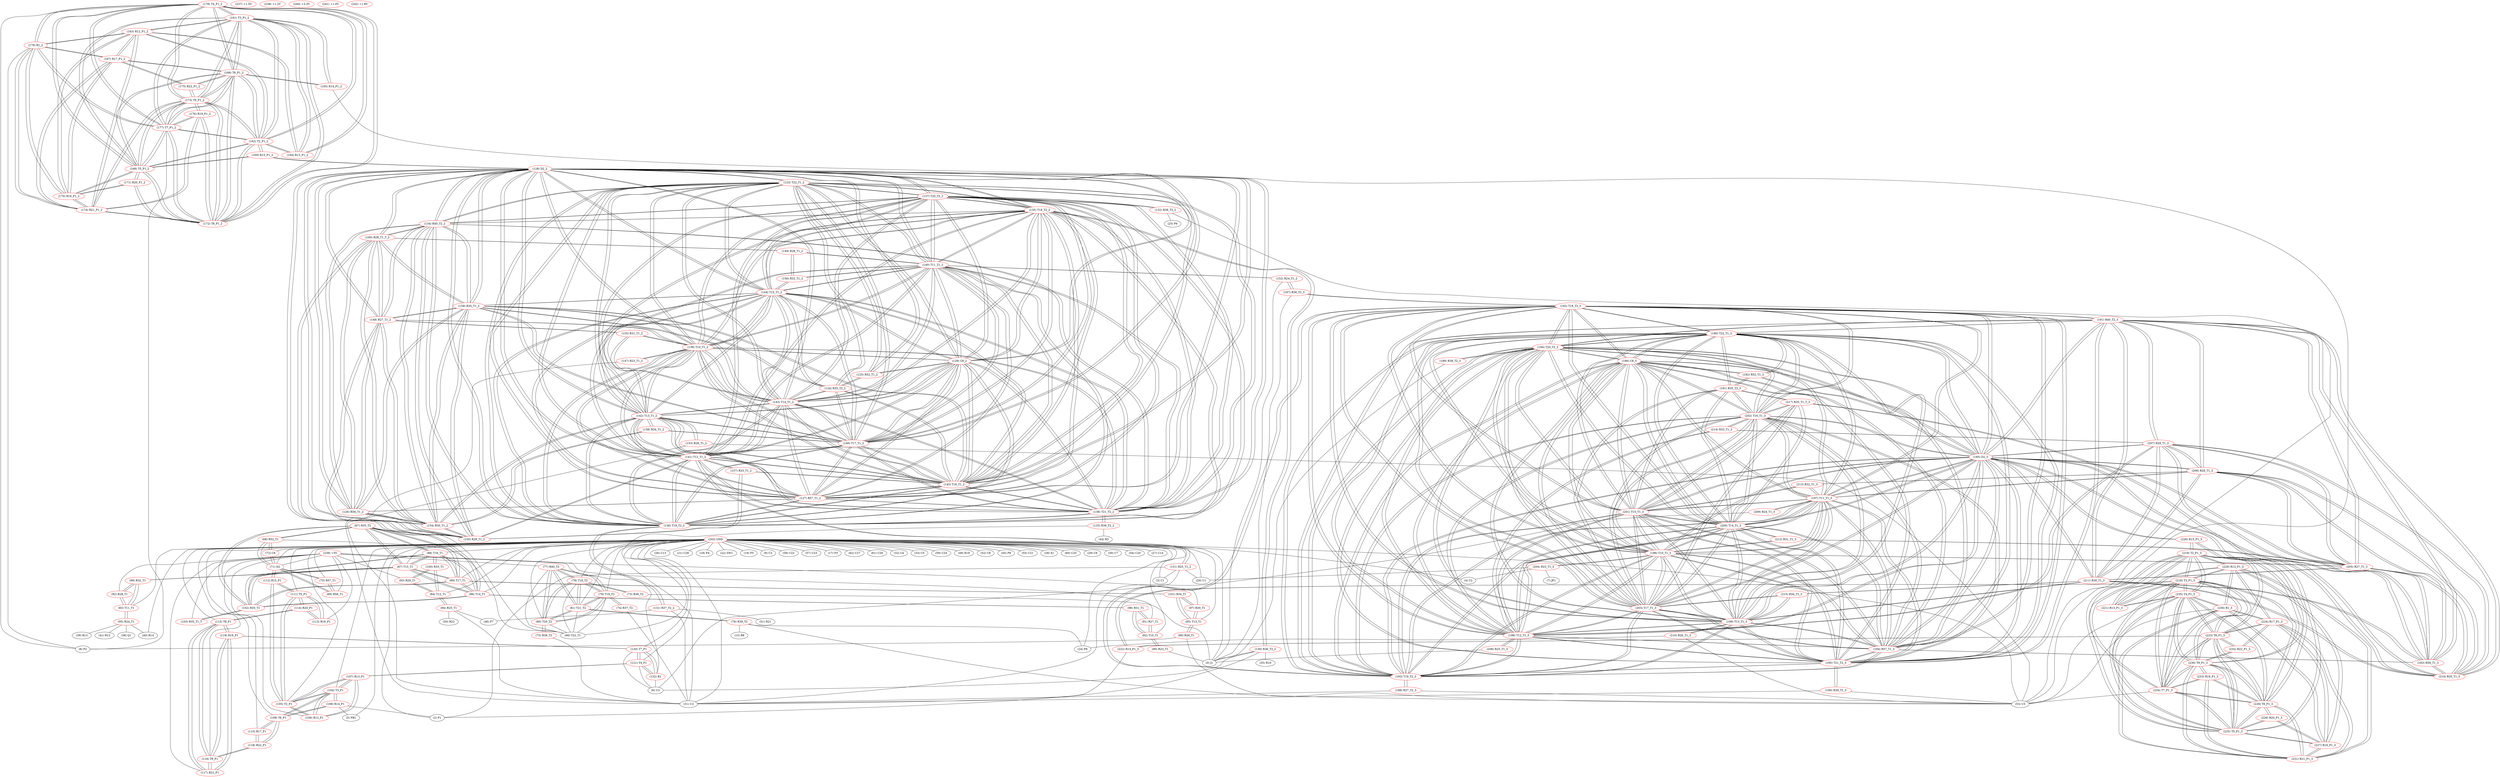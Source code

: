 graph {
	67 [label="(67) R35_T2" color=red]
	88 [label="(88) T16_T1"]
	87 [label="(87) T15_T1"]
	102 [label="(102) R35_T1"]
	86 [label="(86) T14_T1"]
	89 [label="(89) T17_T1"]
	68 [label="(68) R52_T1"]
	66 [label="(66) T22_T1"]
	68 [label="(68) R52_T1" color=red]
	71 [label="(71) D2"]
	72 [label="(72) C8"]
	67 [label="(67) R35_T2"]
	66 [label="(66) T22_T1"]
	69 [label="(69) R58_T1" color=red]
	70 [label="(70) R57_T1"]
	71 [label="(71) D2"]
	70 [label="(70) R57_T1" color=red]
	69 [label="(69) R58_T1"]
	71 [label="(71) D2"]
	71 [label="(71) D2" color=red]
	68 [label="(68) R52_T1"]
	72 [label="(72) C8"]
	69 [label="(69) R58_T1"]
	70 [label="(70) R57_T1"]
	112 [label="(112) R15_P1"]
	72 [label="(72) C8" color=red]
	71 [label="(71) D2"]
	68 [label="(68) R52_T1"]
	73 [label="(73) R36_T2" color=red]
	0 [label="(0) J1"]
	78 [label="(78) T18_T2"]
	74 [label="(74) R37_T2" color=red]
	31 [label="(31) U2"]
	79 [label="(79) T19_T2"]
	75 [label="(75) R38_T2" color=red]
	31 [label="(31) U2"]
	80 [label="(80) T20_T2"]
	76 [label="(76) R39_T2" color=red]
	53 [label="(53) U5"]
	15 [label="(15) R8"]
	24 [label="(24) P8"]
	81 [label="(81) T21_T2"]
	77 [label="(77) R40_T2" color=red]
	66 [label="(66) T22_T1"]
	79 [label="(79) T19_T2"]
	78 [label="(78) T18_T2"]
	81 [label="(81) T21_T2"]
	80 [label="(80) T20_T2"]
	78 [label="(78) T18_T2" color=red]
	66 [label="(66) T22_T1"]
	79 [label="(79) T19_T2"]
	77 [label="(77) R40_T2"]
	81 [label="(81) T21_T2"]
	80 [label="(80) T20_T2"]
	73 [label="(73) R36_T2"]
	79 [label="(79) T19_T2" color=red]
	66 [label="(66) T22_T1"]
	78 [label="(78) T18_T2"]
	77 [label="(77) R40_T2"]
	81 [label="(81) T21_T2"]
	80 [label="(80) T20_T2"]
	74 [label="(74) R37_T2"]
	80 [label="(80) T20_T2" color=red]
	66 [label="(66) T22_T1"]
	79 [label="(79) T19_T2"]
	78 [label="(78) T18_T2"]
	77 [label="(77) R40_T2"]
	81 [label="(81) T21_T2"]
	75 [label="(75) R38_T2"]
	81 [label="(81) T21_T2" color=red]
	66 [label="(66) T22_T1"]
	79 [label="(79) T19_T2"]
	78 [label="(78) T18_T2"]
	77 [label="(77) R40_T2"]
	80 [label="(80) T20_T2"]
	76 [label="(76) R39_T2"]
	82 [label="(82) T10_T1" color=red]
	90 [label="(90) R23_T1"]
	98 [label="(98) R31_T1"]
	91 [label="(91) R27_T1"]
	83 [label="(83) T11_T1" color=red]
	95 [label="(95) R24_T1"]
	99 [label="(99) R32_T1"]
	92 [label="(92) R28_T1"]
	84 [label="(84) T12_T1" color=red]
	100 [label="(100) R33_T1"]
	93 [label="(93) R29_T1"]
	94 [label="(94) R25_T1"]
	85 [label="(85) T13_T1" color=red]
	97 [label="(97) R30_T1"]
	101 [label="(101) R34_T1"]
	96 [label="(96) R26_T1"]
	86 [label="(86) T14_T1" color=red]
	88 [label="(88) T16_T1"]
	87 [label="(87) T15_T1"]
	102 [label="(102) R35_T1"]
	89 [label="(89) T17_T1"]
	67 [label="(67) R35_T2"]
	98 [label="(98) R31_T1"]
	87 [label="(87) T15_T1" color=red]
	88 [label="(88) T16_T1"]
	102 [label="(102) R35_T1"]
	86 [label="(86) T14_T1"]
	89 [label="(89) T17_T1"]
	67 [label="(67) R35_T2"]
	99 [label="(99) R32_T1"]
	88 [label="(88) T16_T1" color=red]
	87 [label="(87) T15_T1"]
	102 [label="(102) R35_T1"]
	86 [label="(86) T14_T1"]
	89 [label="(89) T17_T1"]
	67 [label="(67) R35_T2"]
	100 [label="(100) R33_T1"]
	89 [label="(89) T17_T1" color=red]
	88 [label="(88) T16_T1"]
	87 [label="(87) T15_T1"]
	102 [label="(102) R35_T1"]
	86 [label="(86) T14_T1"]
	67 [label="(67) R35_T2"]
	101 [label="(101) R34_T1"]
	90 [label="(90) R23_T1" color=red]
	0 [label="(0) J1"]
	82 [label="(82) T10_T1"]
	91 [label="(91) R27_T1" color=red]
	82 [label="(82) T10_T1"]
	98 [label="(98) R31_T1"]
	92 [label="(92) R28_T1" color=red]
	99 [label="(99) R32_T1"]
	83 [label="(83) T11_T1"]
	93 [label="(93) R29_T1" color=red]
	100 [label="(100) R33_T1"]
	84 [label="(84) T12_T1"]
	94 [label="(94) R25_T1" color=red]
	31 [label="(31) U2"]
	50 [label="(50) R22"]
	46 [label="(46) P7"]
	84 [label="(84) T12_T1"]
	95 [label="(95) R24_T1" color=red]
	41 [label="(41) R12"]
	40 [label="(40) R14"]
	38 [label="(38) Q1"]
	39 [label="(39) R13"]
	83 [label="(83) T11_T1"]
	96 [label="(96) R26_T1" color=red]
	53 [label="(53) U5"]
	8 [label="(8) P2"]
	85 [label="(85) T13_T1"]
	97 [label="(97) R30_T1" color=red]
	101 [label="(101) R34_T1"]
	85 [label="(85) T13_T1"]
	98 [label="(98) R31_T1" color=red]
	82 [label="(82) T10_T1"]
	91 [label="(91) R27_T1"]
	86 [label="(86) T14_T1"]
	99 [label="(99) R32_T1" color=red]
	87 [label="(87) T15_T1"]
	92 [label="(92) R28_T1"]
	83 [label="(83) T11_T1"]
	100 [label="(100) R33_T1" color=red]
	88 [label="(88) T16_T1"]
	93 [label="(93) R29_T1"]
	84 [label="(84) T12_T1"]
	101 [label="(101) R34_T1" color=red]
	89 [label="(89) T17_T1"]
	97 [label="(97) R30_T1"]
	85 [label="(85) T13_T1"]
	102 [label="(102) R35_T1" color=red]
	88 [label="(88) T16_T1"]
	87 [label="(87) T15_T1"]
	86 [label="(86) T14_T1"]
	89 [label="(89) T17_T1"]
	67 [label="(67) R35_T2"]
	103 [label="(103) R35_T1_T"]
	103 [label="(103) R35_T1_T" color=red]
	102 [label="(102) R35_T1"]
	104 [label="(104) T3_P1" color=red]
	108 [label="(108) R14_P1"]
	109 [label="(109) T6_P1"]
	107 [label="(107) R13_P1"]
	106 [label="(106) R12_P1"]
	105 [label="(105) T2_P1"]
	105 [label="(105) T2_P1" color=red]
	107 [label="(107) R13_P1"]
	104 [label="(104) T3_P1"]
	106 [label="(106) R12_P1"]
	111 [label="(111) T5_P1"]
	112 [label="(112) R15_P1"]
	106 [label="(106) R12_P1" color=red]
	107 [label="(107) R13_P1"]
	104 [label="(104) T3_P1"]
	105 [label="(105) T2_P1"]
	107 [label="(107) R13_P1" color=red]
	121 [label="(121) T4_P1"]
	104 [label="(104) T3_P1"]
	106 [label="(106) R12_P1"]
	105 [label="(105) T2_P1"]
	108 [label="(108) R14_P1" color=red]
	5 [label="(5) FB1"]
	2 [label="(2) P1"]
	104 [label="(104) T3_P1"]
	109 [label="(109) T6_P1"]
	109 [label="(109) T6_P1" color=red]
	108 [label="(108) R14_P1"]
	104 [label="(104) T3_P1"]
	118 [label="(118) R22_P1"]
	110 [label="(110) R17_P1"]
	110 [label="(110) R17_P1" color=red]
	118 [label="(118) R22_P1"]
	109 [label="(109) T6_P1"]
	111 [label="(111) T5_P1" color=red]
	105 [label="(105) T2_P1"]
	112 [label="(112) R15_P1"]
	113 [label="(113) R16_P1"]
	114 [label="(114) R20_P1"]
	112 [label="(112) R15_P1" color=red]
	71 [label="(71) D2"]
	105 [label="(105) T2_P1"]
	111 [label="(111) T5_P1"]
	113 [label="(113) R16_P1" color=red]
	111 [label="(111) T5_P1"]
	114 [label="(114) R20_P1"]
	114 [label="(114) R20_P1" color=red]
	115 [label="(115) T8_P1"]
	113 [label="(113) R16_P1"]
	111 [label="(111) T5_P1"]
	115 [label="(115) T8_P1" color=red]
	116 [label="(116) T9_P1"]
	117 [label="(117) R21_P1"]
	119 [label="(119) R19_P1"]
	114 [label="(114) R20_P1"]
	116 [label="(116) T9_P1" color=red]
	118 [label="(118) R22_P1"]
	117 [label="(117) R21_P1"]
	115 [label="(115) T8_P1"]
	119 [label="(119) R19_P1"]
	117 [label="(117) R21_P1" color=red]
	116 [label="(116) T9_P1"]
	115 [label="(115) T8_P1"]
	119 [label="(119) R19_P1"]
	118 [label="(118) R22_P1" color=red]
	116 [label="(116) T9_P1"]
	109 [label="(109) T6_P1"]
	110 [label="(110) R17_P1"]
	119 [label="(119) R19_P1" color=red]
	116 [label="(116) T9_P1"]
	117 [label="(117) R21_P1"]
	115 [label="(115) T8_P1"]
	120 [label="(120) T7_P1"]
	120 [label="(120) T7_P1" color=red]
	122 [label="(122) R1"]
	121 [label="(121) T4_P1"]
	6 [label="(6) U3"]
	119 [label="(119) R19_P1"]
	121 [label="(121) T4_P1" color=red]
	107 [label="(107) R13_P1"]
	122 [label="(122) R1"]
	120 [label="(120) T7_P1"]
	6 [label="(6) U3"]
	122 [label="(122) R1" color=red]
	121 [label="(121) T4_P1"]
	120 [label="(120) T7_P1"]
	6 [label="(6) U3"]
	123 [label="(123) T22_T1_2" color=red]
	137 [label="(137) T20_T2_2"]
	135 [label="(135) T18_T2_2"]
	136 [label="(136) T19_T2_2"]
	138 [label="(138) T21_T2_2"]
	127 [label="(127) R57_T1_2"]
	128 [label="(128) D2_2"]
	140 [label="(140) T11_T1_2"]
	145 [label="(145) T16_T1_2"]
	146 [label="(146) T17_T1_2"]
	139 [label="(139) T10_T1_2"]
	141 [label="(141) T12_T1_2"]
	142 [label="(142) T13_T1_2"]
	143 [label="(143) T14_T1_2"]
	144 [label="(144) T15_T1_2"]
	129 [label="(129) C8_2"]
	134 [label="(134) R40_T2_2"]
	125 [label="(125) R52_T1_2"]
	124 [label="(124) R35_T2_2"]
	124 [label="(124) R35_T2_2" color=red]
	145 [label="(145) T16_T1_2"]
	144 [label="(144) T15_T1_2"]
	159 [label="(159) R35_T1_2"]
	143 [label="(143) T14_T1_2"]
	146 [label="(146) T17_T1_2"]
	125 [label="(125) R52_T1_2"]
	123 [label="(123) T22_T1_2"]
	125 [label="(125) R52_T1_2" color=red]
	128 [label="(128) D2_2"]
	129 [label="(129) C8_2"]
	124 [label="(124) R35_T2_2"]
	123 [label="(123) T22_T1_2"]
	126 [label="(126) R58_T1_2" color=red]
	127 [label="(127) R57_T1_2"]
	128 [label="(128) D2_2"]
	150 [label="(150) R29_T1_2"]
	159 [label="(159) R35_T1_2"]
	134 [label="(134) R40_T2_2"]
	154 [label="(154) R30_T1_2"]
	148 [label="(148) R27_T1_2"]
	160 [label="(160) R28_T1_T_2"]
	127 [label="(127) R57_T1_2" color=red]
	137 [label="(137) T20_T2_2"]
	135 [label="(135) T18_T2_2"]
	136 [label="(136) T19_T2_2"]
	138 [label="(138) T21_T2_2"]
	123 [label="(123) T22_T1_2"]
	128 [label="(128) D2_2"]
	140 [label="(140) T11_T1_2"]
	145 [label="(145) T16_T1_2"]
	146 [label="(146) T17_T1_2"]
	139 [label="(139) T10_T1_2"]
	141 [label="(141) T12_T1_2"]
	142 [label="(142) T13_T1_2"]
	143 [label="(143) T14_T1_2"]
	144 [label="(144) T15_T1_2"]
	129 [label="(129) C8_2"]
	126 [label="(126) R58_T1_2"]
	128 [label="(128) D2_2" color=red]
	137 [label="(137) T20_T2_2"]
	135 [label="(135) T18_T2_2"]
	136 [label="(136) T19_T2_2"]
	138 [label="(138) T21_T2_2"]
	127 [label="(127) R57_T1_2"]
	123 [label="(123) T22_T1_2"]
	140 [label="(140) T11_T1_2"]
	145 [label="(145) T16_T1_2"]
	146 [label="(146) T17_T1_2"]
	139 [label="(139) T10_T1_2"]
	141 [label="(141) T12_T1_2"]
	142 [label="(142) T13_T1_2"]
	143 [label="(143) T14_T1_2"]
	144 [label="(144) T15_T1_2"]
	129 [label="(129) C8_2"]
	125 [label="(125) R52_T1_2"]
	126 [label="(126) R58_T1_2"]
	150 [label="(150) R29_T1_2"]
	159 [label="(159) R35_T1_2"]
	134 [label="(134) R40_T2_2"]
	154 [label="(154) R30_T1_2"]
	148 [label="(148) R27_T1_2"]
	160 [label="(160) R28_T1_T_2"]
	169 [label="(169) R15_P1_2"]
	129 [label="(129) C8_2" color=red]
	137 [label="(137) T20_T2_2"]
	135 [label="(135) T18_T2_2"]
	136 [label="(136) T19_T2_2"]
	138 [label="(138) T21_T2_2"]
	127 [label="(127) R57_T1_2"]
	123 [label="(123) T22_T1_2"]
	128 [label="(128) D2_2"]
	140 [label="(140) T11_T1_2"]
	145 [label="(145) T16_T1_2"]
	146 [label="(146) T17_T1_2"]
	139 [label="(139) T10_T1_2"]
	141 [label="(141) T12_T1_2"]
	142 [label="(142) T13_T1_2"]
	143 [label="(143) T14_T1_2"]
	144 [label="(144) T15_T1_2"]
	125 [label="(125) R52_T1_2"]
	130 [label="(130) R36_T2_2" color=red]
	2 [label="(2) P1"]
	0 [label="(0) J1"]
	6 [label="(6) U3"]
	35 [label="(35) R10"]
	135 [label="(135) T18_T2_2"]
	131 [label="(131) R37_T2_2" color=red]
	46 [label="(46) P7"]
	31 [label="(31) U2"]
	51 [label="(51) R21"]
	136 [label="(136) T19_T2_2"]
	132 [label="(132) R38_T2_2" color=red]
	25 [label="(25) P6"]
	53 [label="(53) U5"]
	137 [label="(137) T20_T2_2"]
	133 [label="(133) R39_T2_2" color=red]
	44 [label="(44) R3"]
	31 [label="(31) U2"]
	138 [label="(138) T21_T2_2"]
	134 [label="(134) R40_T2_2" color=red]
	150 [label="(150) R29_T1_2"]
	159 [label="(159) R35_T1_2"]
	154 [label="(154) R30_T1_2"]
	128 [label="(128) D2_2"]
	126 [label="(126) R58_T1_2"]
	148 [label="(148) R27_T1_2"]
	160 [label="(160) R28_T1_T_2"]
	123 [label="(123) T22_T1_2"]
	136 [label="(136) T19_T2_2"]
	135 [label="(135) T18_T2_2"]
	138 [label="(138) T21_T2_2"]
	137 [label="(137) T20_T2_2"]
	135 [label="(135) T18_T2_2" color=red]
	137 [label="(137) T20_T2_2"]
	136 [label="(136) T19_T2_2"]
	138 [label="(138) T21_T2_2"]
	127 [label="(127) R57_T1_2"]
	123 [label="(123) T22_T1_2"]
	128 [label="(128) D2_2"]
	140 [label="(140) T11_T1_2"]
	145 [label="(145) T16_T1_2"]
	146 [label="(146) T17_T1_2"]
	139 [label="(139) T10_T1_2"]
	141 [label="(141) T12_T1_2"]
	142 [label="(142) T13_T1_2"]
	143 [label="(143) T14_T1_2"]
	144 [label="(144) T15_T1_2"]
	129 [label="(129) C8_2"]
	134 [label="(134) R40_T2_2"]
	130 [label="(130) R36_T2_2"]
	136 [label="(136) T19_T2_2" color=red]
	137 [label="(137) T20_T2_2"]
	135 [label="(135) T18_T2_2"]
	138 [label="(138) T21_T2_2"]
	127 [label="(127) R57_T1_2"]
	123 [label="(123) T22_T1_2"]
	128 [label="(128) D2_2"]
	140 [label="(140) T11_T1_2"]
	145 [label="(145) T16_T1_2"]
	146 [label="(146) T17_T1_2"]
	139 [label="(139) T10_T1_2"]
	141 [label="(141) T12_T1_2"]
	142 [label="(142) T13_T1_2"]
	143 [label="(143) T14_T1_2"]
	144 [label="(144) T15_T1_2"]
	129 [label="(129) C8_2"]
	134 [label="(134) R40_T2_2"]
	131 [label="(131) R37_T2_2"]
	137 [label="(137) T20_T2_2" color=red]
	135 [label="(135) T18_T2_2"]
	136 [label="(136) T19_T2_2"]
	138 [label="(138) T21_T2_2"]
	127 [label="(127) R57_T1_2"]
	123 [label="(123) T22_T1_2"]
	128 [label="(128) D2_2"]
	140 [label="(140) T11_T1_2"]
	145 [label="(145) T16_T1_2"]
	146 [label="(146) T17_T1_2"]
	139 [label="(139) T10_T1_2"]
	141 [label="(141) T12_T1_2"]
	142 [label="(142) T13_T1_2"]
	143 [label="(143) T14_T1_2"]
	144 [label="(144) T15_T1_2"]
	129 [label="(129) C8_2"]
	134 [label="(134) R40_T2_2"]
	132 [label="(132) R38_T2_2"]
	138 [label="(138) T21_T2_2" color=red]
	137 [label="(137) T20_T2_2"]
	135 [label="(135) T18_T2_2"]
	136 [label="(136) T19_T2_2"]
	127 [label="(127) R57_T1_2"]
	123 [label="(123) T22_T1_2"]
	128 [label="(128) D2_2"]
	140 [label="(140) T11_T1_2"]
	145 [label="(145) T16_T1_2"]
	146 [label="(146) T17_T1_2"]
	139 [label="(139) T10_T1_2"]
	141 [label="(141) T12_T1_2"]
	142 [label="(142) T13_T1_2"]
	143 [label="(143) T14_T1_2"]
	144 [label="(144) T15_T1_2"]
	129 [label="(129) C8_2"]
	134 [label="(134) R40_T2_2"]
	133 [label="(133) R39_T2_2"]
	139 [label="(139) T10_T1_2" color=red]
	137 [label="(137) T20_T2_2"]
	135 [label="(135) T18_T2_2"]
	136 [label="(136) T19_T2_2"]
	138 [label="(138) T21_T2_2"]
	127 [label="(127) R57_T1_2"]
	123 [label="(123) T22_T1_2"]
	128 [label="(128) D2_2"]
	140 [label="(140) T11_T1_2"]
	145 [label="(145) T16_T1_2"]
	146 [label="(146) T17_T1_2"]
	141 [label="(141) T12_T1_2"]
	142 [label="(142) T13_T1_2"]
	143 [label="(143) T14_T1_2"]
	144 [label="(144) T15_T1_2"]
	129 [label="(129) C8_2"]
	147 [label="(147) R23_T1_2"]
	155 [label="(155) R31_T1_2"]
	148 [label="(148) R27_T1_2"]
	140 [label="(140) T11_T1_2" color=red]
	137 [label="(137) T20_T2_2"]
	135 [label="(135) T18_T2_2"]
	136 [label="(136) T19_T2_2"]
	138 [label="(138) T21_T2_2"]
	127 [label="(127) R57_T1_2"]
	123 [label="(123) T22_T1_2"]
	128 [label="(128) D2_2"]
	145 [label="(145) T16_T1_2"]
	146 [label="(146) T17_T1_2"]
	139 [label="(139) T10_T1_2"]
	141 [label="(141) T12_T1_2"]
	142 [label="(142) T13_T1_2"]
	143 [label="(143) T14_T1_2"]
	144 [label="(144) T15_T1_2"]
	129 [label="(129) C8_2"]
	152 [label="(152) R24_T1_2"]
	156 [label="(156) R32_T1_2"]
	149 [label="(149) R28_T1_2"]
	141 [label="(141) T12_T1_2" color=red]
	137 [label="(137) T20_T2_2"]
	135 [label="(135) T18_T2_2"]
	136 [label="(136) T19_T2_2"]
	138 [label="(138) T21_T2_2"]
	127 [label="(127) R57_T1_2"]
	123 [label="(123) T22_T1_2"]
	128 [label="(128) D2_2"]
	140 [label="(140) T11_T1_2"]
	145 [label="(145) T16_T1_2"]
	146 [label="(146) T17_T1_2"]
	139 [label="(139) T10_T1_2"]
	142 [label="(142) T13_T1_2"]
	143 [label="(143) T14_T1_2"]
	144 [label="(144) T15_T1_2"]
	129 [label="(129) C8_2"]
	157 [label="(157) R33_T1_2"]
	150 [label="(150) R29_T1_2"]
	151 [label="(151) R25_T1_2"]
	142 [label="(142) T13_T1_2" color=red]
	137 [label="(137) T20_T2_2"]
	135 [label="(135) T18_T2_2"]
	136 [label="(136) T19_T2_2"]
	138 [label="(138) T21_T2_2"]
	127 [label="(127) R57_T1_2"]
	123 [label="(123) T22_T1_2"]
	128 [label="(128) D2_2"]
	140 [label="(140) T11_T1_2"]
	145 [label="(145) T16_T1_2"]
	146 [label="(146) T17_T1_2"]
	139 [label="(139) T10_T1_2"]
	141 [label="(141) T12_T1_2"]
	143 [label="(143) T14_T1_2"]
	144 [label="(144) T15_T1_2"]
	129 [label="(129) C8_2"]
	154 [label="(154) R30_T1_2"]
	158 [label="(158) R34_T1_2"]
	153 [label="(153) R26_T1_2"]
	143 [label="(143) T14_T1_2" color=red]
	137 [label="(137) T20_T2_2"]
	135 [label="(135) T18_T2_2"]
	136 [label="(136) T19_T2_2"]
	138 [label="(138) T21_T2_2"]
	127 [label="(127) R57_T1_2"]
	123 [label="(123) T22_T1_2"]
	128 [label="(128) D2_2"]
	140 [label="(140) T11_T1_2"]
	145 [label="(145) T16_T1_2"]
	146 [label="(146) T17_T1_2"]
	139 [label="(139) T10_T1_2"]
	141 [label="(141) T12_T1_2"]
	142 [label="(142) T13_T1_2"]
	144 [label="(144) T15_T1_2"]
	129 [label="(129) C8_2"]
	159 [label="(159) R35_T1_2"]
	124 [label="(124) R35_T2_2"]
	155 [label="(155) R31_T1_2"]
	144 [label="(144) T15_T1_2" color=red]
	137 [label="(137) T20_T2_2"]
	135 [label="(135) T18_T2_2"]
	136 [label="(136) T19_T2_2"]
	138 [label="(138) T21_T2_2"]
	127 [label="(127) R57_T1_2"]
	123 [label="(123) T22_T1_2"]
	128 [label="(128) D2_2"]
	140 [label="(140) T11_T1_2"]
	145 [label="(145) T16_T1_2"]
	146 [label="(146) T17_T1_2"]
	139 [label="(139) T10_T1_2"]
	141 [label="(141) T12_T1_2"]
	142 [label="(142) T13_T1_2"]
	143 [label="(143) T14_T1_2"]
	129 [label="(129) C8_2"]
	159 [label="(159) R35_T1_2"]
	124 [label="(124) R35_T2_2"]
	156 [label="(156) R32_T1_2"]
	145 [label="(145) T16_T1_2" color=red]
	137 [label="(137) T20_T2_2"]
	135 [label="(135) T18_T2_2"]
	136 [label="(136) T19_T2_2"]
	138 [label="(138) T21_T2_2"]
	127 [label="(127) R57_T1_2"]
	123 [label="(123) T22_T1_2"]
	128 [label="(128) D2_2"]
	140 [label="(140) T11_T1_2"]
	146 [label="(146) T17_T1_2"]
	139 [label="(139) T10_T1_2"]
	141 [label="(141) T12_T1_2"]
	142 [label="(142) T13_T1_2"]
	143 [label="(143) T14_T1_2"]
	144 [label="(144) T15_T1_2"]
	129 [label="(129) C8_2"]
	159 [label="(159) R35_T1_2"]
	124 [label="(124) R35_T2_2"]
	157 [label="(157) R33_T1_2"]
	146 [label="(146) T17_T1_2" color=red]
	137 [label="(137) T20_T2_2"]
	135 [label="(135) T18_T2_2"]
	136 [label="(136) T19_T2_2"]
	138 [label="(138) T21_T2_2"]
	127 [label="(127) R57_T1_2"]
	123 [label="(123) T22_T1_2"]
	128 [label="(128) D2_2"]
	140 [label="(140) T11_T1_2"]
	145 [label="(145) T16_T1_2"]
	139 [label="(139) T10_T1_2"]
	141 [label="(141) T12_T1_2"]
	142 [label="(142) T13_T1_2"]
	143 [label="(143) T14_T1_2"]
	144 [label="(144) T15_T1_2"]
	129 [label="(129) C8_2"]
	159 [label="(159) R35_T1_2"]
	124 [label="(124) R35_T2_2"]
	158 [label="(158) R34_T1_2"]
	147 [label="(147) R23_T1_2" color=red]
	31 [label="(31) U2"]
	139 [label="(139) T10_T1_2"]
	148 [label="(148) R27_T1_2" color=red]
	150 [label="(150) R29_T1_2"]
	159 [label="(159) R35_T1_2"]
	134 [label="(134) R40_T2_2"]
	154 [label="(154) R30_T1_2"]
	128 [label="(128) D2_2"]
	126 [label="(126) R58_T1_2"]
	160 [label="(160) R28_T1_T_2"]
	139 [label="(139) T10_T1_2"]
	155 [label="(155) R31_T1_2"]
	149 [label="(149) R28_T1_2" color=red]
	156 [label="(156) R32_T1_2"]
	140 [label="(140) T11_T1_2"]
	160 [label="(160) R28_T1_T_2"]
	150 [label="(150) R29_T1_2" color=red]
	159 [label="(159) R35_T1_2"]
	134 [label="(134) R40_T2_2"]
	154 [label="(154) R30_T1_2"]
	128 [label="(128) D2_2"]
	126 [label="(126) R58_T1_2"]
	148 [label="(148) R27_T1_2"]
	160 [label="(160) R28_T1_T_2"]
	157 [label="(157) R33_T1_2"]
	141 [label="(141) T12_T1_2"]
	151 [label="(151) R25_T1_2" color=red]
	20 [label="(20) U1"]
	3 [label="(3) C1"]
	2 [label="(2) P1"]
	6 [label="(6) U3"]
	141 [label="(141) T12_T1_2"]
	152 [label="(152) R24_T1_2" color=red]
	0 [label="(0) J1"]
	187 [label="(187) R36_T2_3"]
	140 [label="(140) T11_T1_2"]
	153 [label="(153) R26_T1_2" color=red]
	53 [label="(53) U5"]
	31 [label="(31) U2"]
	142 [label="(142) T13_T1_2"]
	154 [label="(154) R30_T1_2" color=red]
	150 [label="(150) R29_T1_2"]
	159 [label="(159) R35_T1_2"]
	134 [label="(134) R40_T2_2"]
	128 [label="(128) D2_2"]
	126 [label="(126) R58_T1_2"]
	148 [label="(148) R27_T1_2"]
	160 [label="(160) R28_T1_T_2"]
	158 [label="(158) R34_T1_2"]
	142 [label="(142) T13_T1_2"]
	155 [label="(155) R31_T1_2" color=red]
	139 [label="(139) T10_T1_2"]
	148 [label="(148) R27_T1_2"]
	143 [label="(143) T14_T1_2"]
	156 [label="(156) R32_T1_2" color=red]
	144 [label="(144) T15_T1_2"]
	149 [label="(149) R28_T1_2"]
	140 [label="(140) T11_T1_2"]
	157 [label="(157) R33_T1_2" color=red]
	145 [label="(145) T16_T1_2"]
	150 [label="(150) R29_T1_2"]
	141 [label="(141) T12_T1_2"]
	158 [label="(158) R34_T1_2" color=red]
	146 [label="(146) T17_T1_2"]
	154 [label="(154) R30_T1_2"]
	142 [label="(142) T13_T1_2"]
	159 [label="(159) R35_T1_2" color=red]
	150 [label="(150) R29_T1_2"]
	134 [label="(134) R40_T2_2"]
	154 [label="(154) R30_T1_2"]
	128 [label="(128) D2_2"]
	126 [label="(126) R58_T1_2"]
	148 [label="(148) R27_T1_2"]
	160 [label="(160) R28_T1_T_2"]
	145 [label="(145) T16_T1_2"]
	144 [label="(144) T15_T1_2"]
	143 [label="(143) T14_T1_2"]
	146 [label="(146) T17_T1_2"]
	124 [label="(124) R35_T2_2"]
	160 [label="(160) R28_T1_T_2" color=red]
	150 [label="(150) R29_T1_2"]
	159 [label="(159) R35_T1_2"]
	134 [label="(134) R40_T2_2"]
	154 [label="(154) R30_T1_2"]
	128 [label="(128) D2_2"]
	126 [label="(126) R58_T1_2"]
	148 [label="(148) R27_T1_2"]
	149 [label="(149) R28_T1_2"]
	161 [label="(161) T3_P1_2" color=red]
	178 [label="(178) T4_P1_2"]
	177 [label="(177) T7_P1_2"]
	168 [label="(168) T5_P1_2"]
	173 [label="(173) T9_P1_2"]
	172 [label="(172) T8_P1_2"]
	166 [label="(166) T6_P1_2"]
	162 [label="(162) T2_P1_2"]
	165 [label="(165) R14_P1_2"]
	164 [label="(164) R13_P1_2"]
	163 [label="(163) R12_P1_2"]
	162 [label="(162) T2_P1_2" color=red]
	161 [label="(161) T3_P1_2"]
	178 [label="(178) T4_P1_2"]
	177 [label="(177) T7_P1_2"]
	168 [label="(168) T5_P1_2"]
	173 [label="(173) T9_P1_2"]
	172 [label="(172) T8_P1_2"]
	166 [label="(166) T6_P1_2"]
	164 [label="(164) R13_P1_2"]
	163 [label="(163) R12_P1_2"]
	169 [label="(169) R15_P1_2"]
	163 [label="(163) R12_P1_2" color=red]
	174 [label="(174) R21_P1_2"]
	170 [label="(170) R16_P1_2"]
	167 [label="(167) R17_P1_2"]
	179 [label="(179) R1_2"]
	164 [label="(164) R13_P1_2"]
	161 [label="(161) T3_P1_2"]
	162 [label="(162) T2_P1_2"]
	164 [label="(164) R13_P1_2" color=red]
	178 [label="(178) T4_P1_2"]
	161 [label="(161) T3_P1_2"]
	163 [label="(163) R12_P1_2"]
	162 [label="(162) T2_P1_2"]
	165 [label="(165) R14_P1_2" color=red]
	53 [label="(53) U5"]
	161 [label="(161) T3_P1_2"]
	166 [label="(166) T6_P1_2"]
	166 [label="(166) T6_P1_2" color=red]
	161 [label="(161) T3_P1_2"]
	178 [label="(178) T4_P1_2"]
	177 [label="(177) T7_P1_2"]
	168 [label="(168) T5_P1_2"]
	173 [label="(173) T9_P1_2"]
	172 [label="(172) T8_P1_2"]
	162 [label="(162) T2_P1_2"]
	165 [label="(165) R14_P1_2"]
	175 [label="(175) R22_P1_2"]
	167 [label="(167) R17_P1_2"]
	167 [label="(167) R17_P1_2" color=red]
	174 [label="(174) R21_P1_2"]
	170 [label="(170) R16_P1_2"]
	163 [label="(163) R12_P1_2"]
	179 [label="(179) R1_2"]
	175 [label="(175) R22_P1_2"]
	166 [label="(166) T6_P1_2"]
	168 [label="(168) T5_P1_2" color=red]
	161 [label="(161) T3_P1_2"]
	178 [label="(178) T4_P1_2"]
	177 [label="(177) T7_P1_2"]
	173 [label="(173) T9_P1_2"]
	172 [label="(172) T8_P1_2"]
	166 [label="(166) T6_P1_2"]
	162 [label="(162) T2_P1_2"]
	169 [label="(169) R15_P1_2"]
	170 [label="(170) R16_P1_2"]
	171 [label="(171) R20_P1_2"]
	169 [label="(169) R15_P1_2" color=red]
	128 [label="(128) D2_2"]
	162 [label="(162) T2_P1_2"]
	168 [label="(168) T5_P1_2"]
	170 [label="(170) R16_P1_2" color=red]
	174 [label="(174) R21_P1_2"]
	163 [label="(163) R12_P1_2"]
	167 [label="(167) R17_P1_2"]
	179 [label="(179) R1_2"]
	168 [label="(168) T5_P1_2"]
	171 [label="(171) R20_P1_2"]
	171 [label="(171) R20_P1_2" color=red]
	172 [label="(172) T8_P1_2"]
	170 [label="(170) R16_P1_2"]
	168 [label="(168) T5_P1_2"]
	172 [label="(172) T8_P1_2" color=red]
	161 [label="(161) T3_P1_2"]
	178 [label="(178) T4_P1_2"]
	177 [label="(177) T7_P1_2"]
	168 [label="(168) T5_P1_2"]
	173 [label="(173) T9_P1_2"]
	166 [label="(166) T6_P1_2"]
	162 [label="(162) T2_P1_2"]
	174 [label="(174) R21_P1_2"]
	176 [label="(176) R19_P1_2"]
	171 [label="(171) R20_P1_2"]
	173 [label="(173) T9_P1_2" color=red]
	175 [label="(175) R22_P1_2"]
	161 [label="(161) T3_P1_2"]
	178 [label="(178) T4_P1_2"]
	177 [label="(177) T7_P1_2"]
	168 [label="(168) T5_P1_2"]
	172 [label="(172) T8_P1_2"]
	166 [label="(166) T6_P1_2"]
	162 [label="(162) T2_P1_2"]
	174 [label="(174) R21_P1_2"]
	176 [label="(176) R19_P1_2"]
	174 [label="(174) R21_P1_2" color=red]
	170 [label="(170) R16_P1_2"]
	163 [label="(163) R12_P1_2"]
	167 [label="(167) R17_P1_2"]
	179 [label="(179) R1_2"]
	173 [label="(173) T9_P1_2"]
	172 [label="(172) T8_P1_2"]
	176 [label="(176) R19_P1_2"]
	175 [label="(175) R22_P1_2" color=red]
	173 [label="(173) T9_P1_2"]
	166 [label="(166) T6_P1_2"]
	167 [label="(167) R17_P1_2"]
	176 [label="(176) R19_P1_2" color=red]
	173 [label="(173) T9_P1_2"]
	174 [label="(174) R21_P1_2"]
	172 [label="(172) T8_P1_2"]
	177 [label="(177) T7_P1_2"]
	177 [label="(177) T7_P1_2" color=red]
	161 [label="(161) T3_P1_2"]
	178 [label="(178) T4_P1_2"]
	168 [label="(168) T5_P1_2"]
	173 [label="(173) T9_P1_2"]
	172 [label="(172) T8_P1_2"]
	166 [label="(166) T6_P1_2"]
	162 [label="(162) T2_P1_2"]
	179 [label="(179) R1_2"]
	8 [label="(8) P2"]
	176 [label="(176) R19_P1_2"]
	178 [label="(178) T4_P1_2" color=red]
	161 [label="(161) T3_P1_2"]
	177 [label="(177) T7_P1_2"]
	168 [label="(168) T5_P1_2"]
	173 [label="(173) T9_P1_2"]
	172 [label="(172) T8_P1_2"]
	166 [label="(166) T6_P1_2"]
	162 [label="(162) T2_P1_2"]
	164 [label="(164) R13_P1_2"]
	179 [label="(179) R1_2"]
	8 [label="(8) P2"]
	179 [label="(179) R1_2" color=red]
	178 [label="(178) T4_P1_2"]
	177 [label="(177) T7_P1_2"]
	8 [label="(8) P2"]
	174 [label="(174) R21_P1_2"]
	170 [label="(170) R16_P1_2"]
	163 [label="(163) R12_P1_2"]
	167 [label="(167) R17_P1_2"]
	180 [label="(180) T22_T1_3" color=red]
	194 [label="(194) T20_T2_3"]
	192 [label="(192) T18_T2_3"]
	193 [label="(193) T19_T2_3"]
	195 [label="(195) T21_T2_3"]
	184 [label="(184) R57_T1_3"]
	185 [label="(185) D2_3"]
	197 [label="(197) T11_T1_3"]
	202 [label="(202) T16_T1_3"]
	203 [label="(203) T17_T1_3"]
	196 [label="(196) T10_T1_3"]
	198 [label="(198) T12_T1_3"]
	199 [label="(199) T13_T1_3"]
	200 [label="(200) T14_T1_3"]
	201 [label="(201) T15_T1_3"]
	186 [label="(186) C8_3"]
	191 [label="(191) R40_T2_3"]
	182 [label="(182) R52_T1_3"]
	181 [label="(181) R35_T2_3"]
	181 [label="(181) R35_T2_3" color=red]
	202 [label="(202) T16_T1_3"]
	201 [label="(201) T15_T1_3"]
	217 [label="(217) R35_T1_T_3"]
	200 [label="(200) T14_T1_3"]
	203 [label="(203) T17_T1_3"]
	182 [label="(182) R52_T1_3"]
	180 [label="(180) T22_T1_3"]
	182 [label="(182) R52_T1_3" color=red]
	185 [label="(185) D2_3"]
	186 [label="(186) C8_3"]
	181 [label="(181) R35_T2_3"]
	180 [label="(180) T22_T1_3"]
	183 [label="(183) R58_T1_3" color=red]
	184 [label="(184) R57_T1_3"]
	185 [label="(185) D2_3"]
	207 [label="(207) R29_T1_3"]
	216 [label="(216) R35_T1_3"]
	191 [label="(191) R40_T2_3"]
	211 [label="(211) R30_T1_3"]
	205 [label="(205) R27_T1_3"]
	206 [label="(206) R28_T1_3"]
	184 [label="(184) R57_T1_3" color=red]
	194 [label="(194) T20_T2_3"]
	192 [label="(192) T18_T2_3"]
	193 [label="(193) T19_T2_3"]
	195 [label="(195) T21_T2_3"]
	180 [label="(180) T22_T1_3"]
	185 [label="(185) D2_3"]
	197 [label="(197) T11_T1_3"]
	202 [label="(202) T16_T1_3"]
	203 [label="(203) T17_T1_3"]
	196 [label="(196) T10_T1_3"]
	198 [label="(198) T12_T1_3"]
	199 [label="(199) T13_T1_3"]
	200 [label="(200) T14_T1_3"]
	201 [label="(201) T15_T1_3"]
	186 [label="(186) C8_3"]
	183 [label="(183) R58_T1_3"]
	185 [label="(185) D2_3" color=red]
	194 [label="(194) T20_T2_3"]
	192 [label="(192) T18_T2_3"]
	193 [label="(193) T19_T2_3"]
	195 [label="(195) T21_T2_3"]
	184 [label="(184) R57_T1_3"]
	180 [label="(180) T22_T1_3"]
	197 [label="(197) T11_T1_3"]
	202 [label="(202) T16_T1_3"]
	203 [label="(203) T17_T1_3"]
	196 [label="(196) T10_T1_3"]
	198 [label="(198) T12_T1_3"]
	199 [label="(199) T13_T1_3"]
	200 [label="(200) T14_T1_3"]
	201 [label="(201) T15_T1_3"]
	186 [label="(186) C8_3"]
	182 [label="(182) R52_T1_3"]
	183 [label="(183) R58_T1_3"]
	207 [label="(207) R29_T1_3"]
	216 [label="(216) R35_T1_3"]
	191 [label="(191) R40_T2_3"]
	211 [label="(211) R30_T1_3"]
	205 [label="(205) R27_T1_3"]
	206 [label="(206) R28_T1_3"]
	226 [label="(226) R15_P1_3"]
	186 [label="(186) C8_3" color=red]
	194 [label="(194) T20_T2_3"]
	192 [label="(192) T18_T2_3"]
	193 [label="(193) T19_T2_3"]
	195 [label="(195) T21_T2_3"]
	184 [label="(184) R57_T1_3"]
	180 [label="(180) T22_T1_3"]
	185 [label="(185) D2_3"]
	197 [label="(197) T11_T1_3"]
	202 [label="(202) T16_T1_3"]
	203 [label="(203) T17_T1_3"]
	196 [label="(196) T10_T1_3"]
	198 [label="(198) T12_T1_3"]
	199 [label="(199) T13_T1_3"]
	200 [label="(200) T14_T1_3"]
	201 [label="(201) T15_T1_3"]
	182 [label="(182) R52_T1_3"]
	187 [label="(187) R36_T2_3" color=red]
	0 [label="(0) J1"]
	152 [label="(152) R24_T1_2"]
	192 [label="(192) T18_T2_3"]
	188 [label="(188) R37_T2_3" color=red]
	53 [label="(53) U5"]
	31 [label="(31) U2"]
	193 [label="(193) T19_T2_3"]
	189 [label="(189) R38_T2_3" color=red]
	0 [label="(0) J1"]
	194 [label="(194) T20_T2_3"]
	190 [label="(190) R39_T2_3" color=red]
	53 [label="(53) U5"]
	31 [label="(31) U2"]
	195 [label="(195) T21_T2_3"]
	191 [label="(191) R40_T2_3" color=red]
	207 [label="(207) R29_T1_3"]
	216 [label="(216) R35_T1_3"]
	211 [label="(211) R30_T1_3"]
	185 [label="(185) D2_3"]
	183 [label="(183) R58_T1_3"]
	205 [label="(205) R27_T1_3"]
	206 [label="(206) R28_T1_3"]
	180 [label="(180) T22_T1_3"]
	193 [label="(193) T19_T2_3"]
	192 [label="(192) T18_T2_3"]
	195 [label="(195) T21_T2_3"]
	194 [label="(194) T20_T2_3"]
	192 [label="(192) T18_T2_3" color=red]
	194 [label="(194) T20_T2_3"]
	193 [label="(193) T19_T2_3"]
	195 [label="(195) T21_T2_3"]
	184 [label="(184) R57_T1_3"]
	180 [label="(180) T22_T1_3"]
	185 [label="(185) D2_3"]
	197 [label="(197) T11_T1_3"]
	202 [label="(202) T16_T1_3"]
	203 [label="(203) T17_T1_3"]
	196 [label="(196) T10_T1_3"]
	198 [label="(198) T12_T1_3"]
	199 [label="(199) T13_T1_3"]
	200 [label="(200) T14_T1_3"]
	201 [label="(201) T15_T1_3"]
	186 [label="(186) C8_3"]
	191 [label="(191) R40_T2_3"]
	187 [label="(187) R36_T2_3"]
	193 [label="(193) T19_T2_3" color=red]
	194 [label="(194) T20_T2_3"]
	192 [label="(192) T18_T2_3"]
	195 [label="(195) T21_T2_3"]
	184 [label="(184) R57_T1_3"]
	180 [label="(180) T22_T1_3"]
	185 [label="(185) D2_3"]
	197 [label="(197) T11_T1_3"]
	202 [label="(202) T16_T1_3"]
	203 [label="(203) T17_T1_3"]
	196 [label="(196) T10_T1_3"]
	198 [label="(198) T12_T1_3"]
	199 [label="(199) T13_T1_3"]
	200 [label="(200) T14_T1_3"]
	201 [label="(201) T15_T1_3"]
	186 [label="(186) C8_3"]
	191 [label="(191) R40_T2_3"]
	188 [label="(188) R37_T2_3"]
	194 [label="(194) T20_T2_3" color=red]
	192 [label="(192) T18_T2_3"]
	193 [label="(193) T19_T2_3"]
	195 [label="(195) T21_T2_3"]
	184 [label="(184) R57_T1_3"]
	180 [label="(180) T22_T1_3"]
	185 [label="(185) D2_3"]
	197 [label="(197) T11_T1_3"]
	202 [label="(202) T16_T1_3"]
	203 [label="(203) T17_T1_3"]
	196 [label="(196) T10_T1_3"]
	198 [label="(198) T12_T1_3"]
	199 [label="(199) T13_T1_3"]
	200 [label="(200) T14_T1_3"]
	201 [label="(201) T15_T1_3"]
	186 [label="(186) C8_3"]
	191 [label="(191) R40_T2_3"]
	189 [label="(189) R38_T2_3"]
	195 [label="(195) T21_T2_3" color=red]
	194 [label="(194) T20_T2_3"]
	192 [label="(192) T18_T2_3"]
	193 [label="(193) T19_T2_3"]
	184 [label="(184) R57_T1_3"]
	180 [label="(180) T22_T1_3"]
	185 [label="(185) D2_3"]
	197 [label="(197) T11_T1_3"]
	202 [label="(202) T16_T1_3"]
	203 [label="(203) T17_T1_3"]
	196 [label="(196) T10_T1_3"]
	198 [label="(198) T12_T1_3"]
	199 [label="(199) T13_T1_3"]
	200 [label="(200) T14_T1_3"]
	201 [label="(201) T15_T1_3"]
	186 [label="(186) C8_3"]
	191 [label="(191) R40_T2_3"]
	190 [label="(190) R39_T2_3"]
	196 [label="(196) T10_T1_3" color=red]
	194 [label="(194) T20_T2_3"]
	192 [label="(192) T18_T2_3"]
	193 [label="(193) T19_T2_3"]
	195 [label="(195) T21_T2_3"]
	184 [label="(184) R57_T1_3"]
	180 [label="(180) T22_T1_3"]
	185 [label="(185) D2_3"]
	197 [label="(197) T11_T1_3"]
	202 [label="(202) T16_T1_3"]
	203 [label="(203) T17_T1_3"]
	198 [label="(198) T12_T1_3"]
	199 [label="(199) T13_T1_3"]
	200 [label="(200) T14_T1_3"]
	201 [label="(201) T15_T1_3"]
	186 [label="(186) C8_3"]
	204 [label="(204) R23_T1_3"]
	212 [label="(212) R31_T1_3"]
	205 [label="(205) R27_T1_3"]
	197 [label="(197) T11_T1_3" color=red]
	194 [label="(194) T20_T2_3"]
	192 [label="(192) T18_T2_3"]
	193 [label="(193) T19_T2_3"]
	195 [label="(195) T21_T2_3"]
	184 [label="(184) R57_T1_3"]
	180 [label="(180) T22_T1_3"]
	185 [label="(185) D2_3"]
	202 [label="(202) T16_T1_3"]
	203 [label="(203) T17_T1_3"]
	196 [label="(196) T10_T1_3"]
	198 [label="(198) T12_T1_3"]
	199 [label="(199) T13_T1_3"]
	200 [label="(200) T14_T1_3"]
	201 [label="(201) T15_T1_3"]
	186 [label="(186) C8_3"]
	209 [label="(209) R24_T1_3"]
	213 [label="(213) R32_T1_3"]
	206 [label="(206) R28_T1_3"]
	198 [label="(198) T12_T1_3" color=red]
	194 [label="(194) T20_T2_3"]
	192 [label="(192) T18_T2_3"]
	193 [label="(193) T19_T2_3"]
	195 [label="(195) T21_T2_3"]
	184 [label="(184) R57_T1_3"]
	180 [label="(180) T22_T1_3"]
	185 [label="(185) D2_3"]
	197 [label="(197) T11_T1_3"]
	202 [label="(202) T16_T1_3"]
	203 [label="(203) T17_T1_3"]
	196 [label="(196) T10_T1_3"]
	199 [label="(199) T13_T1_3"]
	200 [label="(200) T14_T1_3"]
	201 [label="(201) T15_T1_3"]
	186 [label="(186) C8_3"]
	214 [label="(214) R33_T1_3"]
	207 [label="(207) R29_T1_3"]
	208 [label="(208) R25_T1_3"]
	199 [label="(199) T13_T1_3" color=red]
	194 [label="(194) T20_T2_3"]
	192 [label="(192) T18_T2_3"]
	193 [label="(193) T19_T2_3"]
	195 [label="(195) T21_T2_3"]
	184 [label="(184) R57_T1_3"]
	180 [label="(180) T22_T1_3"]
	185 [label="(185) D2_3"]
	197 [label="(197) T11_T1_3"]
	202 [label="(202) T16_T1_3"]
	203 [label="(203) T17_T1_3"]
	196 [label="(196) T10_T1_3"]
	198 [label="(198) T12_T1_3"]
	200 [label="(200) T14_T1_3"]
	201 [label="(201) T15_T1_3"]
	186 [label="(186) C8_3"]
	211 [label="(211) R30_T1_3"]
	215 [label="(215) R34_T1_3"]
	210 [label="(210) R26_T1_3"]
	200 [label="(200) T14_T1_3" color=red]
	194 [label="(194) T20_T2_3"]
	192 [label="(192) T18_T2_3"]
	193 [label="(193) T19_T2_3"]
	195 [label="(195) T21_T2_3"]
	184 [label="(184) R57_T1_3"]
	180 [label="(180) T22_T1_3"]
	185 [label="(185) D2_3"]
	197 [label="(197) T11_T1_3"]
	202 [label="(202) T16_T1_3"]
	203 [label="(203) T17_T1_3"]
	196 [label="(196) T10_T1_3"]
	198 [label="(198) T12_T1_3"]
	199 [label="(199) T13_T1_3"]
	201 [label="(201) T15_T1_3"]
	186 [label="(186) C8_3"]
	217 [label="(217) R35_T1_T_3"]
	181 [label="(181) R35_T2_3"]
	212 [label="(212) R31_T1_3"]
	201 [label="(201) T15_T1_3" color=red]
	194 [label="(194) T20_T2_3"]
	192 [label="(192) T18_T2_3"]
	193 [label="(193) T19_T2_3"]
	195 [label="(195) T21_T2_3"]
	184 [label="(184) R57_T1_3"]
	180 [label="(180) T22_T1_3"]
	185 [label="(185) D2_3"]
	197 [label="(197) T11_T1_3"]
	202 [label="(202) T16_T1_3"]
	203 [label="(203) T17_T1_3"]
	196 [label="(196) T10_T1_3"]
	198 [label="(198) T12_T1_3"]
	199 [label="(199) T13_T1_3"]
	200 [label="(200) T14_T1_3"]
	186 [label="(186) C8_3"]
	217 [label="(217) R35_T1_T_3"]
	181 [label="(181) R35_T2_3"]
	213 [label="(213) R32_T1_3"]
	202 [label="(202) T16_T1_3" color=red]
	194 [label="(194) T20_T2_3"]
	192 [label="(192) T18_T2_3"]
	193 [label="(193) T19_T2_3"]
	195 [label="(195) T21_T2_3"]
	184 [label="(184) R57_T1_3"]
	180 [label="(180) T22_T1_3"]
	185 [label="(185) D2_3"]
	197 [label="(197) T11_T1_3"]
	203 [label="(203) T17_T1_3"]
	196 [label="(196) T10_T1_3"]
	198 [label="(198) T12_T1_3"]
	199 [label="(199) T13_T1_3"]
	200 [label="(200) T14_T1_3"]
	201 [label="(201) T15_T1_3"]
	186 [label="(186) C8_3"]
	217 [label="(217) R35_T1_T_3"]
	181 [label="(181) R35_T2_3"]
	214 [label="(214) R33_T1_3"]
	203 [label="(203) T17_T1_3" color=red]
	194 [label="(194) T20_T2_3"]
	192 [label="(192) T18_T2_3"]
	193 [label="(193) T19_T2_3"]
	195 [label="(195) T21_T2_3"]
	184 [label="(184) R57_T1_3"]
	180 [label="(180) T22_T1_3"]
	185 [label="(185) D2_3"]
	197 [label="(197) T11_T1_3"]
	202 [label="(202) T16_T1_3"]
	196 [label="(196) T10_T1_3"]
	198 [label="(198) T12_T1_3"]
	199 [label="(199) T13_T1_3"]
	200 [label="(200) T14_T1_3"]
	201 [label="(201) T15_T1_3"]
	186 [label="(186) C8_3"]
	217 [label="(217) R35_T1_T_3"]
	181 [label="(181) R35_T2_3"]
	215 [label="(215) R34_T1_3"]
	204 [label="(204) R23_T1_3" color=red]
	4 [label="(4) C2"]
	20 [label="(20) U1"]
	7 [label="(7) JP1"]
	196 [label="(196) T10_T1_3"]
	205 [label="(205) R27_T1_3" color=red]
	207 [label="(207) R29_T1_3"]
	216 [label="(216) R35_T1_3"]
	191 [label="(191) R40_T2_3"]
	211 [label="(211) R30_T1_3"]
	185 [label="(185) D2_3"]
	183 [label="(183) R58_T1_3"]
	206 [label="(206) R28_T1_3"]
	196 [label="(196) T10_T1_3"]
	212 [label="(212) R31_T1_3"]
	206 [label="(206) R28_T1_3" color=red]
	207 [label="(207) R29_T1_3"]
	216 [label="(216) R35_T1_3"]
	191 [label="(191) R40_T2_3"]
	211 [label="(211) R30_T1_3"]
	185 [label="(185) D2_3"]
	183 [label="(183) R58_T1_3"]
	205 [label="(205) R27_T1_3"]
	213 [label="(213) R32_T1_3"]
	197 [label="(197) T11_T1_3"]
	207 [label="(207) R29_T1_3" color=red]
	216 [label="(216) R35_T1_3"]
	191 [label="(191) R40_T2_3"]
	211 [label="(211) R30_T1_3"]
	185 [label="(185) D2_3"]
	183 [label="(183) R58_T1_3"]
	205 [label="(205) R27_T1_3"]
	206 [label="(206) R28_T1_3"]
	214 [label="(214) R33_T1_3"]
	198 [label="(198) T12_T1_3"]
	208 [label="(208) R25_T1_3" color=red]
	0 [label="(0) J1"]
	198 [label="(198) T12_T1_3"]
	209 [label="(209) R24_T1_3" color=red]
	31 [label="(31) U2"]
	197 [label="(197) T11_T1_3"]
	210 [label="(210) R26_T1_3" color=red]
	53 [label="(53) U5"]
	24 [label="(24) P8"]
	199 [label="(199) T13_T1_3"]
	211 [label="(211) R30_T1_3" color=red]
	207 [label="(207) R29_T1_3"]
	216 [label="(216) R35_T1_3"]
	191 [label="(191) R40_T2_3"]
	185 [label="(185) D2_3"]
	183 [label="(183) R58_T1_3"]
	205 [label="(205) R27_T1_3"]
	206 [label="(206) R28_T1_3"]
	215 [label="(215) R34_T1_3"]
	199 [label="(199) T13_T1_3"]
	212 [label="(212) R31_T1_3" color=red]
	196 [label="(196) T10_T1_3"]
	205 [label="(205) R27_T1_3"]
	200 [label="(200) T14_T1_3"]
	213 [label="(213) R32_T1_3" color=red]
	201 [label="(201) T15_T1_3"]
	206 [label="(206) R28_T1_3"]
	197 [label="(197) T11_T1_3"]
	214 [label="(214) R33_T1_3" color=red]
	202 [label="(202) T16_T1_3"]
	207 [label="(207) R29_T1_3"]
	198 [label="(198) T12_T1_3"]
	215 [label="(215) R34_T1_3" color=red]
	203 [label="(203) T17_T1_3"]
	211 [label="(211) R30_T1_3"]
	199 [label="(199) T13_T1_3"]
	216 [label="(216) R35_T1_3" color=red]
	207 [label="(207) R29_T1_3"]
	191 [label="(191) R40_T2_3"]
	211 [label="(211) R30_T1_3"]
	185 [label="(185) D2_3"]
	183 [label="(183) R58_T1_3"]
	205 [label="(205) R27_T1_3"]
	206 [label="(206) R28_T1_3"]
	217 [label="(217) R35_T1_T_3"]
	217 [label="(217) R35_T1_T_3" color=red]
	202 [label="(202) T16_T1_3"]
	201 [label="(201) T15_T1_3"]
	200 [label="(200) T14_T1_3"]
	203 [label="(203) T17_T1_3"]
	181 [label="(181) R35_T2_3"]
	216 [label="(216) R35_T1_3"]
	218 [label="(218) T3_P1_3" color=red]
	235 [label="(235) T4_P1_3"]
	234 [label="(234) T7_P1_3"]
	225 [label="(225) T5_P1_3"]
	230 [label="(230) T9_P1_3"]
	229 [label="(229) T8_P1_3"]
	223 [label="(223) T6_P1_3"]
	219 [label="(219) T2_P1_3"]
	222 [label="(222) R14_P1_3"]
	221 [label="(221) R13_P1_3"]
	220 [label="(220) R12_P1_3"]
	219 [label="(219) T2_P1_3" color=red]
	218 [label="(218) T3_P1_3"]
	235 [label="(235) T4_P1_3"]
	234 [label="(234) T7_P1_3"]
	225 [label="(225) T5_P1_3"]
	230 [label="(230) T9_P1_3"]
	229 [label="(229) T8_P1_3"]
	223 [label="(223) T6_P1_3"]
	221 [label="(221) R13_P1_3"]
	220 [label="(220) R12_P1_3"]
	226 [label="(226) R15_P1_3"]
	220 [label="(220) R12_P1_3" color=red]
	231 [label="(231) R21_P1_3"]
	227 [label="(227) R16_P1_3"]
	224 [label="(224) R17_P1_3"]
	236 [label="(236) R1_3"]
	221 [label="(221) R13_P1_3"]
	218 [label="(218) T3_P1_3"]
	219 [label="(219) T2_P1_3"]
	221 [label="(221) R13_P1_3" color=red]
	235 [label="(235) T4_P1_3"]
	218 [label="(218) T3_P1_3"]
	220 [label="(220) R12_P1_3"]
	219 [label="(219) T2_P1_3"]
	222 [label="(222) R14_P1_3" color=red]
	31 [label="(31) U2"]
	218 [label="(218) T3_P1_3"]
	223 [label="(223) T6_P1_3"]
	223 [label="(223) T6_P1_3" color=red]
	218 [label="(218) T3_P1_3"]
	235 [label="(235) T4_P1_3"]
	234 [label="(234) T7_P1_3"]
	225 [label="(225) T5_P1_3"]
	230 [label="(230) T9_P1_3"]
	229 [label="(229) T8_P1_3"]
	219 [label="(219) T2_P1_3"]
	222 [label="(222) R14_P1_3"]
	232 [label="(232) R22_P1_3"]
	224 [label="(224) R17_P1_3"]
	224 [label="(224) R17_P1_3" color=red]
	231 [label="(231) R21_P1_3"]
	227 [label="(227) R16_P1_3"]
	220 [label="(220) R12_P1_3"]
	236 [label="(236) R1_3"]
	232 [label="(232) R22_P1_3"]
	223 [label="(223) T6_P1_3"]
	225 [label="(225) T5_P1_3" color=red]
	218 [label="(218) T3_P1_3"]
	235 [label="(235) T4_P1_3"]
	234 [label="(234) T7_P1_3"]
	230 [label="(230) T9_P1_3"]
	229 [label="(229) T8_P1_3"]
	223 [label="(223) T6_P1_3"]
	219 [label="(219) T2_P1_3"]
	226 [label="(226) R15_P1_3"]
	227 [label="(227) R16_P1_3"]
	228 [label="(228) R20_P1_3"]
	226 [label="(226) R15_P1_3" color=red]
	185 [label="(185) D2_3"]
	219 [label="(219) T2_P1_3"]
	225 [label="(225) T5_P1_3"]
	227 [label="(227) R16_P1_3" color=red]
	231 [label="(231) R21_P1_3"]
	220 [label="(220) R12_P1_3"]
	224 [label="(224) R17_P1_3"]
	236 [label="(236) R1_3"]
	225 [label="(225) T5_P1_3"]
	228 [label="(228) R20_P1_3"]
	228 [label="(228) R20_P1_3" color=red]
	229 [label="(229) T8_P1_3"]
	227 [label="(227) R16_P1_3"]
	225 [label="(225) T5_P1_3"]
	229 [label="(229) T8_P1_3" color=red]
	218 [label="(218) T3_P1_3"]
	235 [label="(235) T4_P1_3"]
	234 [label="(234) T7_P1_3"]
	225 [label="(225) T5_P1_3"]
	230 [label="(230) T9_P1_3"]
	223 [label="(223) T6_P1_3"]
	219 [label="(219) T2_P1_3"]
	231 [label="(231) R21_P1_3"]
	233 [label="(233) R19_P1_3"]
	228 [label="(228) R20_P1_3"]
	230 [label="(230) T9_P1_3" color=red]
	232 [label="(232) R22_P1_3"]
	218 [label="(218) T3_P1_3"]
	235 [label="(235) T4_P1_3"]
	234 [label="(234) T7_P1_3"]
	225 [label="(225) T5_P1_3"]
	229 [label="(229) T8_P1_3"]
	223 [label="(223) T6_P1_3"]
	219 [label="(219) T2_P1_3"]
	231 [label="(231) R21_P1_3"]
	233 [label="(233) R19_P1_3"]
	231 [label="(231) R21_P1_3" color=red]
	227 [label="(227) R16_P1_3"]
	220 [label="(220) R12_P1_3"]
	224 [label="(224) R17_P1_3"]
	236 [label="(236) R1_3"]
	230 [label="(230) T9_P1_3"]
	229 [label="(229) T8_P1_3"]
	233 [label="(233) R19_P1_3"]
	232 [label="(232) R22_P1_3" color=red]
	230 [label="(230) T9_P1_3"]
	223 [label="(223) T6_P1_3"]
	224 [label="(224) R17_P1_3"]
	233 [label="(233) R19_P1_3" color=red]
	230 [label="(230) T9_P1_3"]
	231 [label="(231) R21_P1_3"]
	229 [label="(229) T8_P1_3"]
	234 [label="(234) T7_P1_3"]
	234 [label="(234) T7_P1_3" color=red]
	218 [label="(218) T3_P1_3"]
	235 [label="(235) T4_P1_3"]
	225 [label="(225) T5_P1_3"]
	230 [label="(230) T9_P1_3"]
	229 [label="(229) T8_P1_3"]
	223 [label="(223) T6_P1_3"]
	219 [label="(219) T2_P1_3"]
	236 [label="(236) R1_3"]
	53 [label="(53) U5"]
	233 [label="(233) R19_P1_3"]
	235 [label="(235) T4_P1_3" color=red]
	218 [label="(218) T3_P1_3"]
	234 [label="(234) T7_P1_3"]
	225 [label="(225) T5_P1_3"]
	230 [label="(230) T9_P1_3"]
	229 [label="(229) T8_P1_3"]
	223 [label="(223) T6_P1_3"]
	219 [label="(219) T2_P1_3"]
	221 [label="(221) R13_P1_3"]
	236 [label="(236) R1_3"]
	53 [label="(53) U5"]
	236 [label="(236) R1_3" color=red]
	235 [label="(235) T4_P1_3"]
	234 [label="(234) T7_P1_3"]
	53 [label="(53) U5"]
	231 [label="(231) R21_P1_3"]
	227 [label="(227) R16_P1_3"]
	220 [label="(220) R12_P1_3"]
	224 [label="(224) R17_P1_3"]
	237 [label="(237) +1.5V" color=red]
	238 [label="(238) +1.2V" color=red]
	239 [label="(239) +5V" color=red]
	93 [label="(93) R29_T1"]
	103 [label="(103) R35_T1_T"]
	77 [label="(77) R40_T2"]
	97 [label="(97) R30_T1"]
	71 [label="(71) D2"]
	69 [label="(69) R58_T1"]
	91 [label="(91) R27_T1"]
	92 [label="(92) R28_T1"]
	117 [label="(117) R21_P1"]
	113 [label="(113) R16_P1"]
	106 [label="(106) R12_P1"]
	110 [label="(110) R17_P1"]
	122 [label="(122) R1"]
	240 [label="(240) +3.3V" color=red]
	241 [label="(241) +1.0V" color=red]
	242 [label="(242) +1.8V" color=red]
	243 [label="(243) GND" color=red]
	5 [label="(5) FB1"]
	9 [label="(9) C3"]
	0 [label="(0) J1"]
	4 [label="(4) C2"]
	58 [label="(58) C22"]
	57 [label="(57) C23"]
	3 [label="(3) C1"]
	2 [label="(2) P1"]
	17 [label="(17) P3"]
	62 [label="(62) C27"]
	61 [label="(61) C26"]
	40 [label="(40) R14"]
	32 [label="(32) C4"]
	33 [label="(33) C5"]
	53 [label="(53) U5"]
	59 [label="(59) C24"]
	49 [label="(49) R19"]
	52 [label="(52) C8"]
	45 [label="(45) P9"]
	55 [label="(55) C21"]
	28 [label="(28) X1"]
	60 [label="(60) C25"]
	29 [label="(29) C6"]
	30 [label="(30) C7"]
	54 [label="(54) C20"]
	27 [label="(27) C14"]
	26 [label="(26) C13"]
	31 [label="(31) U2"]
	20 [label="(20) U1"]
	24 [label="(24) P8"]
	21 [label="(21) C28"]
	18 [label="(18) P4"]
	22 [label="(22) SW1"]
	19 [label="(19) P5"]
	80 [label="(80) T20_T2"]
	78 [label="(78) T18_T2"]
	79 [label="(79) T19_T2"]
	81 [label="(81) T21_T2"]
	70 [label="(70) R57_T1"]
	66 [label="(66) T22_T1"]
	71 [label="(71) D2"]
	83 [label="(83) T11_T1"]
	88 [label="(88) T16_T1"]
	89 [label="(89) T17_T1"]
	82 [label="(82) T10_T1"]
	84 [label="(84) T12_T1"]
	85 [label="(85) T13_T1"]
	86 [label="(86) T14_T1"]
	87 [label="(87) T15_T1"]
	72 [label="(72) C8"]
	104 [label="(104) T3_P1"]
	121 [label="(121) T4_P1"]
	120 [label="(120) T7_P1"]
	111 [label="(111) T5_P1"]
	116 [label="(116) T9_P1"]
	115 [label="(115) T8_P1"]
	109 [label="(109) T6_P1"]
	105 [label="(105) T2_P1"]
	67 -- 88
	67 -- 87
	67 -- 102
	67 -- 86
	67 -- 89
	67 -- 68
	67 -- 66
	68 -- 71
	68 -- 72
	68 -- 67
	68 -- 66
	69 -- 70
	69 -- 71
	70 -- 69
	70 -- 71
	71 -- 68
	71 -- 72
	71 -- 69
	71 -- 70
	71 -- 112
	72 -- 71
	72 -- 68
	73 -- 0
	73 -- 78
	74 -- 31
	74 -- 79
	75 -- 31
	75 -- 80
	76 -- 53
	76 -- 15
	76 -- 24
	76 -- 81
	77 -- 66
	77 -- 79
	77 -- 78
	77 -- 81
	77 -- 80
	78 -- 66
	78 -- 79
	78 -- 77
	78 -- 81
	78 -- 80
	78 -- 73
	79 -- 66
	79 -- 78
	79 -- 77
	79 -- 81
	79 -- 80
	79 -- 74
	80 -- 66
	80 -- 79
	80 -- 78
	80 -- 77
	80 -- 81
	80 -- 75
	81 -- 66
	81 -- 79
	81 -- 78
	81 -- 77
	81 -- 80
	81 -- 76
	82 -- 90
	82 -- 98
	82 -- 91
	83 -- 95
	83 -- 99
	83 -- 92
	84 -- 100
	84 -- 93
	84 -- 94
	85 -- 97
	85 -- 101
	85 -- 96
	86 -- 88
	86 -- 87
	86 -- 102
	86 -- 89
	86 -- 67
	86 -- 98
	87 -- 88
	87 -- 102
	87 -- 86
	87 -- 89
	87 -- 67
	87 -- 99
	88 -- 87
	88 -- 102
	88 -- 86
	88 -- 89
	88 -- 67
	88 -- 100
	89 -- 88
	89 -- 87
	89 -- 102
	89 -- 86
	89 -- 67
	89 -- 101
	90 -- 0
	90 -- 82
	91 -- 82
	91 -- 98
	92 -- 99
	92 -- 83
	93 -- 100
	93 -- 84
	94 -- 31
	94 -- 50
	94 -- 46
	94 -- 84
	95 -- 41
	95 -- 40
	95 -- 38
	95 -- 39
	95 -- 83
	96 -- 53
	96 -- 8
	96 -- 85
	97 -- 101
	97 -- 85
	98 -- 82
	98 -- 91
	98 -- 86
	99 -- 87
	99 -- 92
	99 -- 83
	100 -- 88
	100 -- 93
	100 -- 84
	101 -- 89
	101 -- 97
	101 -- 85
	102 -- 88
	102 -- 87
	102 -- 86
	102 -- 89
	102 -- 67
	102 -- 103
	103 -- 102
	104 -- 108
	104 -- 109
	104 -- 107
	104 -- 106
	104 -- 105
	105 -- 107
	105 -- 104
	105 -- 106
	105 -- 111
	105 -- 112
	106 -- 107
	106 -- 104
	106 -- 105
	107 -- 121
	107 -- 104
	107 -- 106
	107 -- 105
	108 -- 5
	108 -- 2
	108 -- 104
	108 -- 109
	109 -- 108
	109 -- 104
	109 -- 118
	109 -- 110
	110 -- 118
	110 -- 109
	111 -- 105
	111 -- 112
	111 -- 113
	111 -- 114
	112 -- 71
	112 -- 105
	112 -- 111
	113 -- 111
	113 -- 114
	114 -- 115
	114 -- 113
	114 -- 111
	115 -- 116
	115 -- 117
	115 -- 119
	115 -- 114
	116 -- 118
	116 -- 117
	116 -- 115
	116 -- 119
	117 -- 116
	117 -- 115
	117 -- 119
	118 -- 116
	118 -- 109
	118 -- 110
	119 -- 116
	119 -- 117
	119 -- 115
	119 -- 120
	120 -- 122
	120 -- 121
	120 -- 6
	120 -- 119
	121 -- 107
	121 -- 122
	121 -- 120
	121 -- 6
	122 -- 121
	122 -- 120
	122 -- 6
	123 -- 137
	123 -- 135
	123 -- 136
	123 -- 138
	123 -- 127
	123 -- 128
	123 -- 140
	123 -- 145
	123 -- 146
	123 -- 139
	123 -- 141
	123 -- 142
	123 -- 143
	123 -- 144
	123 -- 129
	123 -- 134
	123 -- 125
	123 -- 124
	124 -- 145
	124 -- 144
	124 -- 159
	124 -- 143
	124 -- 146
	124 -- 125
	124 -- 123
	125 -- 128
	125 -- 129
	125 -- 124
	125 -- 123
	126 -- 127
	126 -- 128
	126 -- 150
	126 -- 159
	126 -- 134
	126 -- 154
	126 -- 148
	126 -- 160
	127 -- 137
	127 -- 135
	127 -- 136
	127 -- 138
	127 -- 123
	127 -- 128
	127 -- 140
	127 -- 145
	127 -- 146
	127 -- 139
	127 -- 141
	127 -- 142
	127 -- 143
	127 -- 144
	127 -- 129
	127 -- 126
	128 -- 137
	128 -- 135
	128 -- 136
	128 -- 138
	128 -- 127
	128 -- 123
	128 -- 140
	128 -- 145
	128 -- 146
	128 -- 139
	128 -- 141
	128 -- 142
	128 -- 143
	128 -- 144
	128 -- 129
	128 -- 125
	128 -- 126
	128 -- 150
	128 -- 159
	128 -- 134
	128 -- 154
	128 -- 148
	128 -- 160
	128 -- 169
	129 -- 137
	129 -- 135
	129 -- 136
	129 -- 138
	129 -- 127
	129 -- 123
	129 -- 128
	129 -- 140
	129 -- 145
	129 -- 146
	129 -- 139
	129 -- 141
	129 -- 142
	129 -- 143
	129 -- 144
	129 -- 125
	130 -- 2
	130 -- 0
	130 -- 6
	130 -- 35
	130 -- 135
	131 -- 46
	131 -- 31
	131 -- 51
	131 -- 136
	132 -- 25
	132 -- 53
	132 -- 137
	133 -- 44
	133 -- 31
	133 -- 138
	134 -- 150
	134 -- 159
	134 -- 154
	134 -- 128
	134 -- 126
	134 -- 148
	134 -- 160
	134 -- 123
	134 -- 136
	134 -- 135
	134 -- 138
	134 -- 137
	135 -- 137
	135 -- 136
	135 -- 138
	135 -- 127
	135 -- 123
	135 -- 128
	135 -- 140
	135 -- 145
	135 -- 146
	135 -- 139
	135 -- 141
	135 -- 142
	135 -- 143
	135 -- 144
	135 -- 129
	135 -- 134
	135 -- 130
	136 -- 137
	136 -- 135
	136 -- 138
	136 -- 127
	136 -- 123
	136 -- 128
	136 -- 140
	136 -- 145
	136 -- 146
	136 -- 139
	136 -- 141
	136 -- 142
	136 -- 143
	136 -- 144
	136 -- 129
	136 -- 134
	136 -- 131
	137 -- 135
	137 -- 136
	137 -- 138
	137 -- 127
	137 -- 123
	137 -- 128
	137 -- 140
	137 -- 145
	137 -- 146
	137 -- 139
	137 -- 141
	137 -- 142
	137 -- 143
	137 -- 144
	137 -- 129
	137 -- 134
	137 -- 132
	138 -- 137
	138 -- 135
	138 -- 136
	138 -- 127
	138 -- 123
	138 -- 128
	138 -- 140
	138 -- 145
	138 -- 146
	138 -- 139
	138 -- 141
	138 -- 142
	138 -- 143
	138 -- 144
	138 -- 129
	138 -- 134
	138 -- 133
	139 -- 137
	139 -- 135
	139 -- 136
	139 -- 138
	139 -- 127
	139 -- 123
	139 -- 128
	139 -- 140
	139 -- 145
	139 -- 146
	139 -- 141
	139 -- 142
	139 -- 143
	139 -- 144
	139 -- 129
	139 -- 147
	139 -- 155
	139 -- 148
	140 -- 137
	140 -- 135
	140 -- 136
	140 -- 138
	140 -- 127
	140 -- 123
	140 -- 128
	140 -- 145
	140 -- 146
	140 -- 139
	140 -- 141
	140 -- 142
	140 -- 143
	140 -- 144
	140 -- 129
	140 -- 152
	140 -- 156
	140 -- 149
	141 -- 137
	141 -- 135
	141 -- 136
	141 -- 138
	141 -- 127
	141 -- 123
	141 -- 128
	141 -- 140
	141 -- 145
	141 -- 146
	141 -- 139
	141 -- 142
	141 -- 143
	141 -- 144
	141 -- 129
	141 -- 157
	141 -- 150
	141 -- 151
	142 -- 137
	142 -- 135
	142 -- 136
	142 -- 138
	142 -- 127
	142 -- 123
	142 -- 128
	142 -- 140
	142 -- 145
	142 -- 146
	142 -- 139
	142 -- 141
	142 -- 143
	142 -- 144
	142 -- 129
	142 -- 154
	142 -- 158
	142 -- 153
	143 -- 137
	143 -- 135
	143 -- 136
	143 -- 138
	143 -- 127
	143 -- 123
	143 -- 128
	143 -- 140
	143 -- 145
	143 -- 146
	143 -- 139
	143 -- 141
	143 -- 142
	143 -- 144
	143 -- 129
	143 -- 159
	143 -- 124
	143 -- 155
	144 -- 137
	144 -- 135
	144 -- 136
	144 -- 138
	144 -- 127
	144 -- 123
	144 -- 128
	144 -- 140
	144 -- 145
	144 -- 146
	144 -- 139
	144 -- 141
	144 -- 142
	144 -- 143
	144 -- 129
	144 -- 159
	144 -- 124
	144 -- 156
	145 -- 137
	145 -- 135
	145 -- 136
	145 -- 138
	145 -- 127
	145 -- 123
	145 -- 128
	145 -- 140
	145 -- 146
	145 -- 139
	145 -- 141
	145 -- 142
	145 -- 143
	145 -- 144
	145 -- 129
	145 -- 159
	145 -- 124
	145 -- 157
	146 -- 137
	146 -- 135
	146 -- 136
	146 -- 138
	146 -- 127
	146 -- 123
	146 -- 128
	146 -- 140
	146 -- 145
	146 -- 139
	146 -- 141
	146 -- 142
	146 -- 143
	146 -- 144
	146 -- 129
	146 -- 159
	146 -- 124
	146 -- 158
	147 -- 31
	147 -- 139
	148 -- 150
	148 -- 159
	148 -- 134
	148 -- 154
	148 -- 128
	148 -- 126
	148 -- 160
	148 -- 139
	148 -- 155
	149 -- 156
	149 -- 140
	149 -- 160
	150 -- 159
	150 -- 134
	150 -- 154
	150 -- 128
	150 -- 126
	150 -- 148
	150 -- 160
	150 -- 157
	150 -- 141
	151 -- 20
	151 -- 3
	151 -- 2
	151 -- 6
	151 -- 141
	152 -- 0
	152 -- 187
	152 -- 140
	153 -- 53
	153 -- 31
	153 -- 142
	154 -- 150
	154 -- 159
	154 -- 134
	154 -- 128
	154 -- 126
	154 -- 148
	154 -- 160
	154 -- 158
	154 -- 142
	155 -- 139
	155 -- 148
	155 -- 143
	156 -- 144
	156 -- 149
	156 -- 140
	157 -- 145
	157 -- 150
	157 -- 141
	158 -- 146
	158 -- 154
	158 -- 142
	159 -- 150
	159 -- 134
	159 -- 154
	159 -- 128
	159 -- 126
	159 -- 148
	159 -- 160
	159 -- 145
	159 -- 144
	159 -- 143
	159 -- 146
	159 -- 124
	160 -- 150
	160 -- 159
	160 -- 134
	160 -- 154
	160 -- 128
	160 -- 126
	160 -- 148
	160 -- 149
	161 -- 178
	161 -- 177
	161 -- 168
	161 -- 173
	161 -- 172
	161 -- 166
	161 -- 162
	161 -- 165
	161 -- 164
	161 -- 163
	162 -- 161
	162 -- 178
	162 -- 177
	162 -- 168
	162 -- 173
	162 -- 172
	162 -- 166
	162 -- 164
	162 -- 163
	162 -- 169
	163 -- 174
	163 -- 170
	163 -- 167
	163 -- 179
	163 -- 164
	163 -- 161
	163 -- 162
	164 -- 178
	164 -- 161
	164 -- 163
	164 -- 162
	165 -- 53
	165 -- 161
	165 -- 166
	166 -- 161
	166 -- 178
	166 -- 177
	166 -- 168
	166 -- 173
	166 -- 172
	166 -- 162
	166 -- 165
	166 -- 175
	166 -- 167
	167 -- 174
	167 -- 170
	167 -- 163
	167 -- 179
	167 -- 175
	167 -- 166
	168 -- 161
	168 -- 178
	168 -- 177
	168 -- 173
	168 -- 172
	168 -- 166
	168 -- 162
	168 -- 169
	168 -- 170
	168 -- 171
	169 -- 128
	169 -- 162
	169 -- 168
	170 -- 174
	170 -- 163
	170 -- 167
	170 -- 179
	170 -- 168
	170 -- 171
	171 -- 172
	171 -- 170
	171 -- 168
	172 -- 161
	172 -- 178
	172 -- 177
	172 -- 168
	172 -- 173
	172 -- 166
	172 -- 162
	172 -- 174
	172 -- 176
	172 -- 171
	173 -- 175
	173 -- 161
	173 -- 178
	173 -- 177
	173 -- 168
	173 -- 172
	173 -- 166
	173 -- 162
	173 -- 174
	173 -- 176
	174 -- 170
	174 -- 163
	174 -- 167
	174 -- 179
	174 -- 173
	174 -- 172
	174 -- 176
	175 -- 173
	175 -- 166
	175 -- 167
	176 -- 173
	176 -- 174
	176 -- 172
	176 -- 177
	177 -- 161
	177 -- 178
	177 -- 168
	177 -- 173
	177 -- 172
	177 -- 166
	177 -- 162
	177 -- 179
	177 -- 8
	177 -- 176
	178 -- 161
	178 -- 177
	178 -- 168
	178 -- 173
	178 -- 172
	178 -- 166
	178 -- 162
	178 -- 164
	178 -- 179
	178 -- 8
	179 -- 178
	179 -- 177
	179 -- 8
	179 -- 174
	179 -- 170
	179 -- 163
	179 -- 167
	180 -- 194
	180 -- 192
	180 -- 193
	180 -- 195
	180 -- 184
	180 -- 185
	180 -- 197
	180 -- 202
	180 -- 203
	180 -- 196
	180 -- 198
	180 -- 199
	180 -- 200
	180 -- 201
	180 -- 186
	180 -- 191
	180 -- 182
	180 -- 181
	181 -- 202
	181 -- 201
	181 -- 217
	181 -- 200
	181 -- 203
	181 -- 182
	181 -- 180
	182 -- 185
	182 -- 186
	182 -- 181
	182 -- 180
	183 -- 184
	183 -- 185
	183 -- 207
	183 -- 216
	183 -- 191
	183 -- 211
	183 -- 205
	183 -- 206
	184 -- 194
	184 -- 192
	184 -- 193
	184 -- 195
	184 -- 180
	184 -- 185
	184 -- 197
	184 -- 202
	184 -- 203
	184 -- 196
	184 -- 198
	184 -- 199
	184 -- 200
	184 -- 201
	184 -- 186
	184 -- 183
	185 -- 194
	185 -- 192
	185 -- 193
	185 -- 195
	185 -- 184
	185 -- 180
	185 -- 197
	185 -- 202
	185 -- 203
	185 -- 196
	185 -- 198
	185 -- 199
	185 -- 200
	185 -- 201
	185 -- 186
	185 -- 182
	185 -- 183
	185 -- 207
	185 -- 216
	185 -- 191
	185 -- 211
	185 -- 205
	185 -- 206
	185 -- 226
	186 -- 194
	186 -- 192
	186 -- 193
	186 -- 195
	186 -- 184
	186 -- 180
	186 -- 185
	186 -- 197
	186 -- 202
	186 -- 203
	186 -- 196
	186 -- 198
	186 -- 199
	186 -- 200
	186 -- 201
	186 -- 182
	187 -- 0
	187 -- 152
	187 -- 192
	188 -- 53
	188 -- 31
	188 -- 193
	189 -- 0
	189 -- 194
	190 -- 53
	190 -- 31
	190 -- 195
	191 -- 207
	191 -- 216
	191 -- 211
	191 -- 185
	191 -- 183
	191 -- 205
	191 -- 206
	191 -- 180
	191 -- 193
	191 -- 192
	191 -- 195
	191 -- 194
	192 -- 194
	192 -- 193
	192 -- 195
	192 -- 184
	192 -- 180
	192 -- 185
	192 -- 197
	192 -- 202
	192 -- 203
	192 -- 196
	192 -- 198
	192 -- 199
	192 -- 200
	192 -- 201
	192 -- 186
	192 -- 191
	192 -- 187
	193 -- 194
	193 -- 192
	193 -- 195
	193 -- 184
	193 -- 180
	193 -- 185
	193 -- 197
	193 -- 202
	193 -- 203
	193 -- 196
	193 -- 198
	193 -- 199
	193 -- 200
	193 -- 201
	193 -- 186
	193 -- 191
	193 -- 188
	194 -- 192
	194 -- 193
	194 -- 195
	194 -- 184
	194 -- 180
	194 -- 185
	194 -- 197
	194 -- 202
	194 -- 203
	194 -- 196
	194 -- 198
	194 -- 199
	194 -- 200
	194 -- 201
	194 -- 186
	194 -- 191
	194 -- 189
	195 -- 194
	195 -- 192
	195 -- 193
	195 -- 184
	195 -- 180
	195 -- 185
	195 -- 197
	195 -- 202
	195 -- 203
	195 -- 196
	195 -- 198
	195 -- 199
	195 -- 200
	195 -- 201
	195 -- 186
	195 -- 191
	195 -- 190
	196 -- 194
	196 -- 192
	196 -- 193
	196 -- 195
	196 -- 184
	196 -- 180
	196 -- 185
	196 -- 197
	196 -- 202
	196 -- 203
	196 -- 198
	196 -- 199
	196 -- 200
	196 -- 201
	196 -- 186
	196 -- 204
	196 -- 212
	196 -- 205
	197 -- 194
	197 -- 192
	197 -- 193
	197 -- 195
	197 -- 184
	197 -- 180
	197 -- 185
	197 -- 202
	197 -- 203
	197 -- 196
	197 -- 198
	197 -- 199
	197 -- 200
	197 -- 201
	197 -- 186
	197 -- 209
	197 -- 213
	197 -- 206
	198 -- 194
	198 -- 192
	198 -- 193
	198 -- 195
	198 -- 184
	198 -- 180
	198 -- 185
	198 -- 197
	198 -- 202
	198 -- 203
	198 -- 196
	198 -- 199
	198 -- 200
	198 -- 201
	198 -- 186
	198 -- 214
	198 -- 207
	198 -- 208
	199 -- 194
	199 -- 192
	199 -- 193
	199 -- 195
	199 -- 184
	199 -- 180
	199 -- 185
	199 -- 197
	199 -- 202
	199 -- 203
	199 -- 196
	199 -- 198
	199 -- 200
	199 -- 201
	199 -- 186
	199 -- 211
	199 -- 215
	199 -- 210
	200 -- 194
	200 -- 192
	200 -- 193
	200 -- 195
	200 -- 184
	200 -- 180
	200 -- 185
	200 -- 197
	200 -- 202
	200 -- 203
	200 -- 196
	200 -- 198
	200 -- 199
	200 -- 201
	200 -- 186
	200 -- 217
	200 -- 181
	200 -- 212
	201 -- 194
	201 -- 192
	201 -- 193
	201 -- 195
	201 -- 184
	201 -- 180
	201 -- 185
	201 -- 197
	201 -- 202
	201 -- 203
	201 -- 196
	201 -- 198
	201 -- 199
	201 -- 200
	201 -- 186
	201 -- 217
	201 -- 181
	201 -- 213
	202 -- 194
	202 -- 192
	202 -- 193
	202 -- 195
	202 -- 184
	202 -- 180
	202 -- 185
	202 -- 197
	202 -- 203
	202 -- 196
	202 -- 198
	202 -- 199
	202 -- 200
	202 -- 201
	202 -- 186
	202 -- 217
	202 -- 181
	202 -- 214
	203 -- 194
	203 -- 192
	203 -- 193
	203 -- 195
	203 -- 184
	203 -- 180
	203 -- 185
	203 -- 197
	203 -- 202
	203 -- 196
	203 -- 198
	203 -- 199
	203 -- 200
	203 -- 201
	203 -- 186
	203 -- 217
	203 -- 181
	203 -- 215
	204 -- 4
	204 -- 20
	204 -- 7
	204 -- 196
	205 -- 207
	205 -- 216
	205 -- 191
	205 -- 211
	205 -- 185
	205 -- 183
	205 -- 206
	205 -- 196
	205 -- 212
	206 -- 207
	206 -- 216
	206 -- 191
	206 -- 211
	206 -- 185
	206 -- 183
	206 -- 205
	206 -- 213
	206 -- 197
	207 -- 216
	207 -- 191
	207 -- 211
	207 -- 185
	207 -- 183
	207 -- 205
	207 -- 206
	207 -- 214
	207 -- 198
	208 -- 0
	208 -- 198
	209 -- 31
	209 -- 197
	210 -- 53
	210 -- 24
	210 -- 199
	211 -- 207
	211 -- 216
	211 -- 191
	211 -- 185
	211 -- 183
	211 -- 205
	211 -- 206
	211 -- 215
	211 -- 199
	212 -- 196
	212 -- 205
	212 -- 200
	213 -- 201
	213 -- 206
	213 -- 197
	214 -- 202
	214 -- 207
	214 -- 198
	215 -- 203
	215 -- 211
	215 -- 199
	216 -- 207
	216 -- 191
	216 -- 211
	216 -- 185
	216 -- 183
	216 -- 205
	216 -- 206
	216 -- 217
	217 -- 202
	217 -- 201
	217 -- 200
	217 -- 203
	217 -- 181
	217 -- 216
	218 -- 235
	218 -- 234
	218 -- 225
	218 -- 230
	218 -- 229
	218 -- 223
	218 -- 219
	218 -- 222
	218 -- 221
	218 -- 220
	219 -- 218
	219 -- 235
	219 -- 234
	219 -- 225
	219 -- 230
	219 -- 229
	219 -- 223
	219 -- 221
	219 -- 220
	219 -- 226
	220 -- 231
	220 -- 227
	220 -- 224
	220 -- 236
	220 -- 221
	220 -- 218
	220 -- 219
	221 -- 235
	221 -- 218
	221 -- 220
	221 -- 219
	222 -- 31
	222 -- 218
	222 -- 223
	223 -- 218
	223 -- 235
	223 -- 234
	223 -- 225
	223 -- 230
	223 -- 229
	223 -- 219
	223 -- 222
	223 -- 232
	223 -- 224
	224 -- 231
	224 -- 227
	224 -- 220
	224 -- 236
	224 -- 232
	224 -- 223
	225 -- 218
	225 -- 235
	225 -- 234
	225 -- 230
	225 -- 229
	225 -- 223
	225 -- 219
	225 -- 226
	225 -- 227
	225 -- 228
	226 -- 185
	226 -- 219
	226 -- 225
	227 -- 231
	227 -- 220
	227 -- 224
	227 -- 236
	227 -- 225
	227 -- 228
	228 -- 229
	228 -- 227
	228 -- 225
	229 -- 218
	229 -- 235
	229 -- 234
	229 -- 225
	229 -- 230
	229 -- 223
	229 -- 219
	229 -- 231
	229 -- 233
	229 -- 228
	230 -- 232
	230 -- 218
	230 -- 235
	230 -- 234
	230 -- 225
	230 -- 229
	230 -- 223
	230 -- 219
	230 -- 231
	230 -- 233
	231 -- 227
	231 -- 220
	231 -- 224
	231 -- 236
	231 -- 230
	231 -- 229
	231 -- 233
	232 -- 230
	232 -- 223
	232 -- 224
	233 -- 230
	233 -- 231
	233 -- 229
	233 -- 234
	234 -- 218
	234 -- 235
	234 -- 225
	234 -- 230
	234 -- 229
	234 -- 223
	234 -- 219
	234 -- 236
	234 -- 53
	234 -- 233
	235 -- 218
	235 -- 234
	235 -- 225
	235 -- 230
	235 -- 229
	235 -- 223
	235 -- 219
	235 -- 221
	235 -- 236
	235 -- 53
	236 -- 235
	236 -- 234
	236 -- 53
	236 -- 231
	236 -- 227
	236 -- 220
	236 -- 224
	239 -- 93
	239 -- 103
	239 -- 77
	239 -- 97
	239 -- 71
	239 -- 69
	239 -- 91
	239 -- 92
	239 -- 117
	239 -- 113
	239 -- 106
	239 -- 110
	239 -- 122
	243 -- 5
	243 -- 9
	243 -- 0
	243 -- 4
	243 -- 58
	243 -- 57
	243 -- 3
	243 -- 2
	243 -- 17
	243 -- 62
	243 -- 61
	243 -- 40
	243 -- 32
	243 -- 33
	243 -- 53
	243 -- 59
	243 -- 49
	243 -- 52
	243 -- 45
	243 -- 55
	243 -- 28
	243 -- 60
	243 -- 29
	243 -- 30
	243 -- 54
	243 -- 27
	243 -- 26
	243 -- 31
	243 -- 20
	243 -- 24
	243 -- 21
	243 -- 18
	243 -- 22
	243 -- 19
	243 -- 80
	243 -- 78
	243 -- 79
	243 -- 81
	243 -- 70
	243 -- 66
	243 -- 71
	243 -- 83
	243 -- 88
	243 -- 89
	243 -- 82
	243 -- 84
	243 -- 85
	243 -- 86
	243 -- 87
	243 -- 72
	243 -- 104
	243 -- 121
	243 -- 120
	243 -- 111
	243 -- 116
	243 -- 115
	243 -- 109
	243 -- 105
}